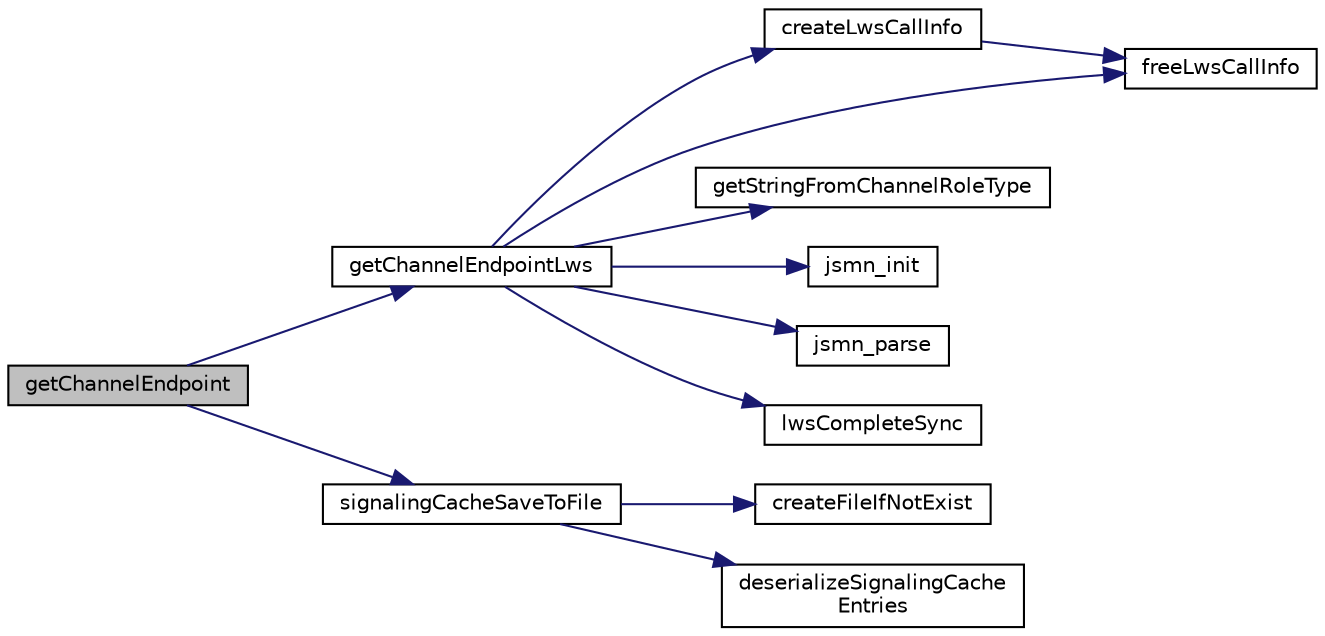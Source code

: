 digraph "getChannelEndpoint"
{
 // LATEX_PDF_SIZE
  edge [fontname="Helvetica",fontsize="10",labelfontname="Helvetica",labelfontsize="10"];
  node [fontname="Helvetica",fontsize="10",shape=record];
  rankdir="LR";
  Node1 [label="getChannelEndpoint",height=0.2,width=0.4,color="black", fillcolor="grey75", style="filled", fontcolor="black",tooltip=" "];
  Node1 -> Node2 [color="midnightblue",fontsize="10",style="solid",fontname="Helvetica"];
  Node2 [label="getChannelEndpointLws",height=0.2,width=0.4,color="black", fillcolor="white", style="filled",URL="$LwsApiCalls_8c.html#aed94eba7db5094d99ad97899634e82e8",tooltip=" "];
  Node2 -> Node3 [color="midnightblue",fontsize="10",style="solid",fontname="Helvetica"];
  Node3 [label="createLwsCallInfo",height=0.2,width=0.4,color="black", fillcolor="white", style="filled",URL="$LwsApiCalls_8c.html#a988b3c6e00aa3e79fce24a41faeb772c",tooltip=" "];
  Node3 -> Node4 [color="midnightblue",fontsize="10",style="solid",fontname="Helvetica"];
  Node4 [label="freeLwsCallInfo",height=0.2,width=0.4,color="black", fillcolor="white", style="filled",URL="$LwsApiCalls_8c.html#a22be1d34eb8fe76e2872b23ea9f981d1",tooltip=" "];
  Node2 -> Node4 [color="midnightblue",fontsize="10",style="solid",fontname="Helvetica"];
  Node2 -> Node5 [color="midnightblue",fontsize="10",style="solid",fontname="Helvetica"];
  Node5 [label="getStringFromChannelRoleType",height=0.2,width=0.4,color="black", fillcolor="white", style="filled",URL="$ChannelInfo_8c.html#a8a9f270957f5b1d641521615089742bf",tooltip=" "];
  Node2 -> Node6 [color="midnightblue",fontsize="10",style="solid",fontname="Helvetica"];
  Node6 [label="jsmn_init",height=0.2,width=0.4,color="black", fillcolor="white", style="filled",URL="$jsmn_8h.html#a8d4a8b3ce5c3d600feea38615b5f9aa6",tooltip=" "];
  Node2 -> Node7 [color="midnightblue",fontsize="10",style="solid",fontname="Helvetica"];
  Node7 [label="jsmn_parse",height=0.2,width=0.4,color="black", fillcolor="white", style="filled",URL="$jsmn_8h.html#acf28c8ae404fb0ad2823270d2a4c322a",tooltip=" "];
  Node2 -> Node8 [color="midnightblue",fontsize="10",style="solid",fontname="Helvetica"];
  Node8 [label="lwsCompleteSync",height=0.2,width=0.4,color="black", fillcolor="white", style="filled",URL="$LwsApiCalls_8c.html#a3c3cdd7608d37131d839bc47bd5de90b",tooltip=" "];
  Node1 -> Node9 [color="midnightblue",fontsize="10",style="solid",fontname="Helvetica"];
  Node9 [label="signalingCacheSaveToFile",height=0.2,width=0.4,color="black", fillcolor="white", style="filled",URL="$FileCache_8c.html#a28eb39ca5e90bd721bcd15c75d163b47",tooltip=" "];
  Node9 -> Node10 [color="midnightblue",fontsize="10",style="solid",fontname="Helvetica"];
  Node10 [label="createFileIfNotExist",height=0.2,width=0.4,color="black", fillcolor="white", style="filled",URL="$FileCache_8c.html#aedcb1b57ddc166aa7ba97663ee7846bd",tooltip=" "];
  Node9 -> Node11 [color="midnightblue",fontsize="10",style="solid",fontname="Helvetica"];
  Node11 [label="deserializeSignalingCache\lEntries",height=0.2,width=0.4,color="black", fillcolor="white", style="filled",URL="$FileCache_8c.html#aecddeaf264981e17818a1440731d3910",tooltip=" "];
}
